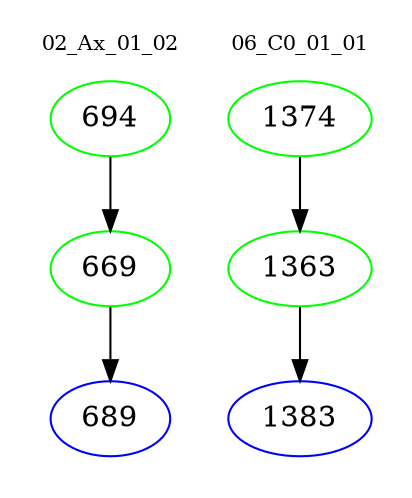 digraph{
subgraph cluster_0 {
color = white
label = "02_Ax_01_02";
fontsize=10;
T0_694 [label="694", color="green"]
T0_694 -> T0_669 [color="black"]
T0_669 [label="669", color="green"]
T0_669 -> T0_689 [color="black"]
T0_689 [label="689", color="blue"]
}
subgraph cluster_1 {
color = white
label = "06_C0_01_01";
fontsize=10;
T1_1374 [label="1374", color="green"]
T1_1374 -> T1_1363 [color="black"]
T1_1363 [label="1363", color="green"]
T1_1363 -> T1_1383 [color="black"]
T1_1383 [label="1383", color="blue"]
}
}
